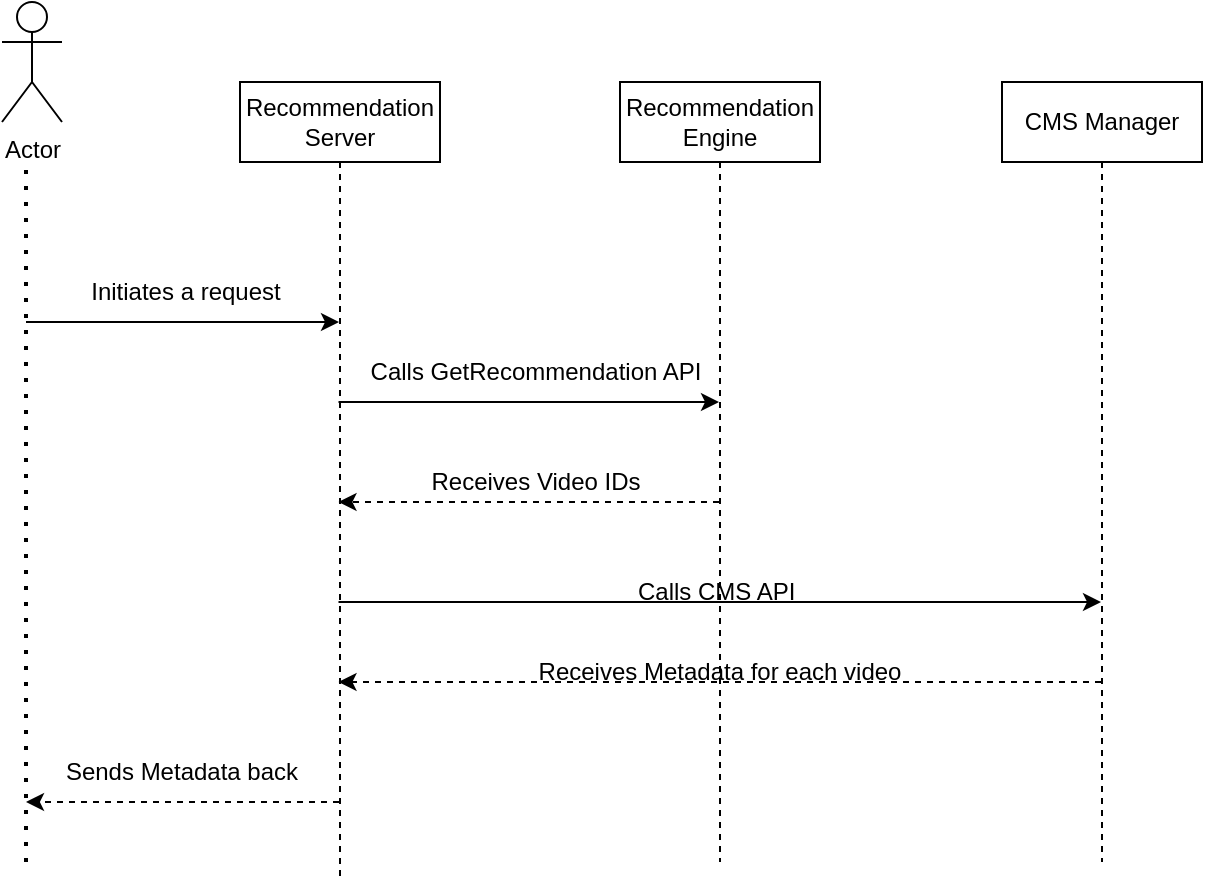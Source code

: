 <mxfile version="21.6.1" type="github">
  <diagram name="Page-1" id="2YBvvXClWsGukQMizWep">
    <mxGraphModel dx="625" dy="506" grid="1" gridSize="10" guides="1" tooltips="1" connect="1" arrows="1" fold="1" page="1" pageScale="1" pageWidth="850" pageHeight="1100" math="0" shadow="0">
      <root>
        <mxCell id="0" />
        <mxCell id="1" parent="0" />
        <mxCell id="aM9ryv3xv72pqoxQDRHE-1" value="Recommendation&lt;br&gt;Server" style="shape=umlLifeline;perimeter=lifelinePerimeter;whiteSpace=wrap;html=1;container=0;dropTarget=0;collapsible=0;recursiveResize=0;outlineConnect=0;portConstraint=eastwest;newEdgeStyle={&quot;edgeStyle&quot;:&quot;elbowEdgeStyle&quot;,&quot;elbow&quot;:&quot;vertical&quot;,&quot;curved&quot;:0,&quot;rounded&quot;:0};" parent="1" vertex="1">
          <mxGeometry x="237" y="40" width="100" height="400" as="geometry" />
        </mxCell>
        <mxCell id="aM9ryv3xv72pqoxQDRHE-5" value="CMS Manager" style="shape=umlLifeline;perimeter=lifelinePerimeter;whiteSpace=wrap;html=1;container=0;dropTarget=0;collapsible=0;recursiveResize=0;outlineConnect=0;portConstraint=eastwest;newEdgeStyle={&quot;edgeStyle&quot;:&quot;elbowEdgeStyle&quot;,&quot;elbow&quot;:&quot;vertical&quot;,&quot;curved&quot;:0,&quot;rounded&quot;:0};" parent="1" vertex="1">
          <mxGeometry x="618" y="40" width="100" height="390" as="geometry" />
        </mxCell>
        <mxCell id="r9_2llCPw7SXEr1VWEvc-1" value="Recommendation Engine" style="shape=umlLifeline;perimeter=lifelinePerimeter;whiteSpace=wrap;html=1;container=0;dropTarget=0;collapsible=0;recursiveResize=0;outlineConnect=0;portConstraint=eastwest;newEdgeStyle={&quot;edgeStyle&quot;:&quot;elbowEdgeStyle&quot;,&quot;elbow&quot;:&quot;vertical&quot;,&quot;curved&quot;:0,&quot;rounded&quot;:0};" vertex="1" parent="1">
          <mxGeometry x="427" y="40" width="100" height="390" as="geometry" />
        </mxCell>
        <mxCell id="r9_2llCPw7SXEr1VWEvc-2" value="Actor" style="shape=umlActor;verticalLabelPosition=bottom;verticalAlign=top;html=1;outlineConnect=0;" vertex="1" parent="1">
          <mxGeometry x="118" width="30" height="60" as="geometry" />
        </mxCell>
        <mxCell id="r9_2llCPw7SXEr1VWEvc-5" value="" style="endArrow=none;dashed=1;html=1;dashPattern=1 3;strokeWidth=2;rounded=0;" edge="1" parent="1">
          <mxGeometry width="50" height="50" relative="1" as="geometry">
            <mxPoint x="130" y="430" as="sourcePoint" />
            <mxPoint x="130" y="80" as="targetPoint" />
          </mxGeometry>
        </mxCell>
        <mxCell id="r9_2llCPw7SXEr1VWEvc-8" value="" style="endArrow=classic;html=1;rounded=0;" edge="1" parent="1" target="aM9ryv3xv72pqoxQDRHE-1">
          <mxGeometry width="50" height="50" relative="1" as="geometry">
            <mxPoint x="130" y="160" as="sourcePoint" />
            <mxPoint x="237" y="130" as="targetPoint" />
          </mxGeometry>
        </mxCell>
        <mxCell id="r9_2llCPw7SXEr1VWEvc-9" value="" style="endArrow=classic;html=1;rounded=0;" edge="1" parent="1" target="r9_2llCPw7SXEr1VWEvc-1">
          <mxGeometry width="50" height="50" relative="1" as="geometry">
            <mxPoint x="286.25" y="200" as="sourcePoint" />
            <mxPoint x="407.711" y="200" as="targetPoint" />
          </mxGeometry>
        </mxCell>
        <mxCell id="r9_2llCPw7SXEr1VWEvc-13" value="" style="endArrow=classic;html=1;rounded=0;dashed=1;" edge="1" parent="1">
          <mxGeometry width="50" height="50" relative="1" as="geometry">
            <mxPoint x="476.5" y="250" as="sourcePoint" />
            <mxPoint x="286.25" y="250" as="targetPoint" />
            <Array as="points">
              <mxPoint x="340" y="250" />
            </Array>
          </mxGeometry>
        </mxCell>
        <mxCell id="r9_2llCPw7SXEr1VWEvc-14" value="" style="endArrow=classic;html=1;rounded=0;" edge="1" parent="1">
          <mxGeometry width="50" height="50" relative="1" as="geometry">
            <mxPoint x="286.25" y="300" as="sourcePoint" />
            <mxPoint x="667.5" y="300" as="targetPoint" />
          </mxGeometry>
        </mxCell>
        <mxCell id="r9_2llCPw7SXEr1VWEvc-16" value="" style="endArrow=classic;html=1;rounded=0;dashed=1;" edge="1" parent="1">
          <mxGeometry width="50" height="50" relative="1" as="geometry">
            <mxPoint x="667.5" y="340" as="sourcePoint" />
            <mxPoint x="286.25" y="340" as="targetPoint" />
          </mxGeometry>
        </mxCell>
        <mxCell id="r9_2llCPw7SXEr1VWEvc-18" value="" style="endArrow=classic;html=1;rounded=0;dashed=1;" edge="1" parent="1">
          <mxGeometry width="50" height="50" relative="1" as="geometry">
            <mxPoint x="286.5" y="400" as="sourcePoint" />
            <mxPoint x="130" y="400" as="targetPoint" />
            <Array as="points">
              <mxPoint x="200" y="400" />
            </Array>
          </mxGeometry>
        </mxCell>
        <mxCell id="r9_2llCPw7SXEr1VWEvc-19" value="Initiates a request" style="text;html=1;strokeColor=none;fillColor=none;align=center;verticalAlign=middle;whiteSpace=wrap;rounded=0;" vertex="1" parent="1">
          <mxGeometry x="160" y="130" width="100" height="30" as="geometry" />
        </mxCell>
        <mxCell id="r9_2llCPw7SXEr1VWEvc-20" value="Calls GetRecommendation API" style="text;html=1;strokeColor=none;fillColor=none;align=center;verticalAlign=middle;whiteSpace=wrap;rounded=0;" vertex="1" parent="1">
          <mxGeometry x="290" y="170" width="190" height="30" as="geometry" />
        </mxCell>
        <mxCell id="r9_2llCPw7SXEr1VWEvc-21" value="Receives Video IDs" style="text;html=1;strokeColor=none;fillColor=none;align=center;verticalAlign=middle;whiteSpace=wrap;rounded=0;" vertex="1" parent="1">
          <mxGeometry x="290" y="225" width="190" height="30" as="geometry" />
        </mxCell>
        <mxCell id="r9_2llCPw7SXEr1VWEvc-23" value="Calls CMS API&amp;nbsp;" style="text;html=1;strokeColor=none;fillColor=none;align=center;verticalAlign=middle;whiteSpace=wrap;rounded=0;" vertex="1" parent="1">
          <mxGeometry x="382" y="280" width="190" height="30" as="geometry" />
        </mxCell>
        <mxCell id="r9_2llCPw7SXEr1VWEvc-24" value="Receives Metadata for each video" style="text;html=1;strokeColor=none;fillColor=none;align=center;verticalAlign=middle;whiteSpace=wrap;rounded=0;" vertex="1" parent="1">
          <mxGeometry x="382" y="320" width="190" height="30" as="geometry" />
        </mxCell>
        <mxCell id="r9_2llCPw7SXEr1VWEvc-26" value="Sends Metadata back" style="text;html=1;strokeColor=none;fillColor=none;align=center;verticalAlign=middle;whiteSpace=wrap;rounded=0;" vertex="1" parent="1">
          <mxGeometry x="148" y="370" width="120" height="30" as="geometry" />
        </mxCell>
      </root>
    </mxGraphModel>
  </diagram>
</mxfile>
